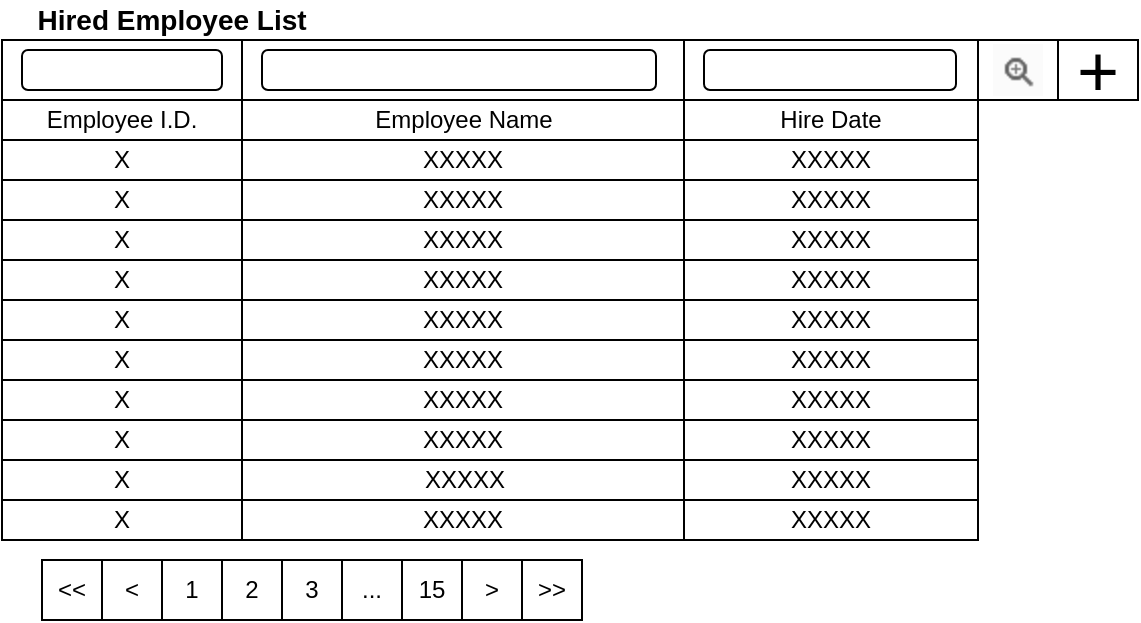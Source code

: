 <mxfile version="12.4.2" type="device" pages="1"><diagram id="bL0WwkCuKKonCKTU5HaB" name="Page-1"><mxGraphModel dx="1086" dy="494" grid="0" gridSize="10" guides="1" tooltips="1" connect="1" arrows="1" fold="1" page="0" pageScale="1" pageWidth="850" pageHeight="1100" math="0" shadow="0"><root><mxCell id="0"/><mxCell id="1" parent="0"/><mxCell id="B8XnHveXFob2aplnVtOJ-1" value="Employee Name" style="rounded=0;whiteSpace=wrap;html=1;" parent="1" vertex="1"><mxGeometry x="240" y="90" width="222" height="20" as="geometry"/></mxCell><mxCell id="B8XnHveXFob2aplnVtOJ-2" value="Employee I.D." style="rounded=0;whiteSpace=wrap;html=1;" parent="1" vertex="1"><mxGeometry x="120" y="90" width="120" height="20" as="geometry"/></mxCell><mxCell id="B8XnHveXFob2aplnVtOJ-3" value="Hire Date" style="rounded=0;whiteSpace=wrap;html=1;" parent="1" vertex="1"><mxGeometry x="461" y="90" width="147" height="20" as="geometry"/></mxCell><mxCell id="B8XnHveXFob2aplnVtOJ-8" value="XXXXX" style="rounded=0;whiteSpace=wrap;html=1;" parent="1" vertex="1"><mxGeometry x="240" y="110" width="221" height="20" as="geometry"/></mxCell><mxCell id="B8XnHveXFob2aplnVtOJ-9" value="X" style="rounded=0;whiteSpace=wrap;html=1;" parent="1" vertex="1"><mxGeometry x="120" y="110" width="120" height="20" as="geometry"/></mxCell><mxCell id="B8XnHveXFob2aplnVtOJ-10" value="XXXXX" style="rounded=0;whiteSpace=wrap;html=1;" parent="1" vertex="1"><mxGeometry x="461" y="110" width="147" height="20" as="geometry"/></mxCell><mxCell id="B8XnHveXFob2aplnVtOJ-22" value="" style="rounded=0;whiteSpace=wrap;html=1;" parent="1" vertex="1"><mxGeometry x="240" y="60" width="222" height="30" as="geometry"/></mxCell><mxCell id="B8XnHveXFob2aplnVtOJ-23" value="" style="rounded=0;whiteSpace=wrap;html=1;" parent="1" vertex="1"><mxGeometry x="120" y="60" width="120" height="30" as="geometry"/></mxCell><mxCell id="B8XnHveXFob2aplnVtOJ-24" value="" style="rounded=0;whiteSpace=wrap;html=1;" parent="1" vertex="1"><mxGeometry x="461" y="60" width="147" height="30" as="geometry"/></mxCell><mxCell id="B8XnHveXFob2aplnVtOJ-29" value="" style="rounded=1;whiteSpace=wrap;html=1;" parent="1" vertex="1"><mxGeometry x="130" y="65" width="100" height="20" as="geometry"/></mxCell><mxCell id="B8XnHveXFob2aplnVtOJ-30" value="" style="rounded=1;whiteSpace=wrap;html=1;" parent="1" vertex="1"><mxGeometry x="250" y="65" width="197" height="20" as="geometry"/></mxCell><mxCell id="B8XnHveXFob2aplnVtOJ-31" value="" style="rounded=1;whiteSpace=wrap;html=1;" parent="1" vertex="1"><mxGeometry x="471" y="65" width="126" height="20" as="geometry"/></mxCell><mxCell id="B8XnHveXFob2aplnVtOJ-37" value="" style="rounded=0;whiteSpace=wrap;html=1;" parent="1" vertex="1"><mxGeometry x="608" y="60" width="40" height="30" as="geometry"/></mxCell><mxCell id="B8XnHveXFob2aplnVtOJ-39" value="" style="shape=image;verticalLabelPosition=bottom;labelBackgroundColor=#ffffff;verticalAlign=top;aspect=fixed;imageAspect=0;image=data:image/png,iVBORw0KGgoAAAANSUhEUgAAABkAAAAaCAYAAABCfffNAAABA0lEQVRIDe1Uyw2EIBDFzbah1diBVdCCJ0+2YBV2YDeUwWE3j+QRJA6fqHvYOAfnw/CeMww01tqPulleN+M7+Iekqsv/0653Sd3zPCtjjE9t21aN4+j9nNHk7onWWsRYlkVcCxeSJCTo+14Nw+D3reuqtm1zfgmRePBoESQkmKbJxUCIOIR5zhE+IgnPIKwgxGCceeFabBcdPCvAZtrUMeCRX0UC4BpwEortwphCcMhHwjjzjnIY+8l0JUnwJxxj/lWsSy6m2C6C4R7ELYHPOKYrN8bZSkgmaT45qYqylUjgjOMNA0GqotMkICNR13Xk3unT7dqhCc4llQjYPvyQ+FaUGF+07G3bLn+P1AAAAABJRU5ErkJggg==;" parent="1" vertex="1"><mxGeometry x="615.5" y="62" width="25" height="26" as="geometry"/></mxCell><mxCell id="B8XnHveXFob2aplnVtOJ-47" value="XXXXX" style="rounded=0;whiteSpace=wrap;html=1;" parent="1" vertex="1"><mxGeometry x="240" y="130" width="221" height="20" as="geometry"/></mxCell><mxCell id="B8XnHveXFob2aplnVtOJ-48" value="X" style="rounded=0;whiteSpace=wrap;html=1;" parent="1" vertex="1"><mxGeometry x="120" y="130" width="120" height="20" as="geometry"/></mxCell><mxCell id="B8XnHveXFob2aplnVtOJ-49" value="XXXXX" style="rounded=0;whiteSpace=wrap;html=1;" parent="1" vertex="1"><mxGeometry x="461" y="130" width="147" height="20" as="geometry"/></mxCell><mxCell id="B8XnHveXFob2aplnVtOJ-54" value="XXXXX" style="rounded=0;whiteSpace=wrap;html=1;" parent="1" vertex="1"><mxGeometry x="240" y="150" width="221" height="20" as="geometry"/></mxCell><mxCell id="B8XnHveXFob2aplnVtOJ-55" value="X" style="rounded=0;whiteSpace=wrap;html=1;" parent="1" vertex="1"><mxGeometry x="120" y="150" width="120" height="20" as="geometry"/></mxCell><mxCell id="B8XnHveXFob2aplnVtOJ-56" value="XXXXX" style="rounded=0;whiteSpace=wrap;html=1;" parent="1" vertex="1"><mxGeometry x="461" y="150" width="147" height="20" as="geometry"/></mxCell><mxCell id="B8XnHveXFob2aplnVtOJ-61" value="XXXXX" style="rounded=0;whiteSpace=wrap;html=1;" parent="1" vertex="1"><mxGeometry x="240" y="170" width="221" height="20" as="geometry"/></mxCell><mxCell id="B8XnHveXFob2aplnVtOJ-62" value="X" style="rounded=0;whiteSpace=wrap;html=1;" parent="1" vertex="1"><mxGeometry x="120" y="170" width="120" height="20" as="geometry"/></mxCell><mxCell id="B8XnHveXFob2aplnVtOJ-63" value="XXXXX" style="rounded=0;whiteSpace=wrap;html=1;" parent="1" vertex="1"><mxGeometry x="461" y="170" width="147" height="20" as="geometry"/></mxCell><mxCell id="B8XnHveXFob2aplnVtOJ-68" value="XXXXX" style="rounded=0;whiteSpace=wrap;html=1;" parent="1" vertex="1"><mxGeometry x="240" y="190" width="221" height="20" as="geometry"/></mxCell><mxCell id="B8XnHveXFob2aplnVtOJ-69" value="X" style="rounded=0;whiteSpace=wrap;html=1;" parent="1" vertex="1"><mxGeometry x="120" y="190" width="120" height="20" as="geometry"/></mxCell><mxCell id="B8XnHveXFob2aplnVtOJ-70" value="XXXXX" style="rounded=0;whiteSpace=wrap;html=1;" parent="1" vertex="1"><mxGeometry x="461" y="190" width="147" height="20" as="geometry"/></mxCell><mxCell id="B8XnHveXFob2aplnVtOJ-83" value="XXXXX" style="rounded=0;whiteSpace=wrap;html=1;" parent="1" vertex="1"><mxGeometry x="240" y="210" width="221" height="20" as="geometry"/></mxCell><mxCell id="B8XnHveXFob2aplnVtOJ-84" value="X" style="rounded=0;whiteSpace=wrap;html=1;" parent="1" vertex="1"><mxGeometry x="120" y="210" width="120" height="20" as="geometry"/></mxCell><mxCell id="B8XnHveXFob2aplnVtOJ-85" value="XXXXX" style="rounded=0;whiteSpace=wrap;html=1;" parent="1" vertex="1"><mxGeometry x="461" y="210" width="147" height="20" as="geometry"/></mxCell><mxCell id="B8XnHveXFob2aplnVtOJ-90" value="XXXXX" style="rounded=0;whiteSpace=wrap;html=1;" parent="1" vertex="1"><mxGeometry x="240" y="230" width="221" height="20" as="geometry"/></mxCell><mxCell id="B8XnHveXFob2aplnVtOJ-91" value="X" style="rounded=0;whiteSpace=wrap;html=1;" parent="1" vertex="1"><mxGeometry x="120" y="230" width="120" height="20" as="geometry"/></mxCell><mxCell id="B8XnHveXFob2aplnVtOJ-92" value="XXXXX" style="rounded=0;whiteSpace=wrap;html=1;" parent="1" vertex="1"><mxGeometry x="461" y="230" width="147" height="20" as="geometry"/></mxCell><mxCell id="B8XnHveXFob2aplnVtOJ-97" value="XXXXX" style="rounded=0;whiteSpace=wrap;html=1;" parent="1" vertex="1"><mxGeometry x="240" y="250" width="221" height="20" as="geometry"/></mxCell><mxCell id="B8XnHveXFob2aplnVtOJ-98" value="X" style="rounded=0;whiteSpace=wrap;html=1;" parent="1" vertex="1"><mxGeometry x="120" y="250" width="120" height="20" as="geometry"/></mxCell><mxCell id="B8XnHveXFob2aplnVtOJ-99" value="XXXXX" style="rounded=0;whiteSpace=wrap;html=1;" parent="1" vertex="1"><mxGeometry x="461" y="250" width="147" height="20" as="geometry"/></mxCell><mxCell id="B8XnHveXFob2aplnVtOJ-104" value="XXXXX" style="rounded=0;whiteSpace=wrap;html=1;" parent="1" vertex="1"><mxGeometry x="240" y="270" width="223" height="20" as="geometry"/></mxCell><mxCell id="B8XnHveXFob2aplnVtOJ-105" value="X" style="rounded=0;whiteSpace=wrap;html=1;" parent="1" vertex="1"><mxGeometry x="120" y="270" width="120" height="20" as="geometry"/></mxCell><mxCell id="B8XnHveXFob2aplnVtOJ-106" value="XXXXX" style="rounded=0;whiteSpace=wrap;html=1;" parent="1" vertex="1"><mxGeometry x="461" y="270" width="147" height="20" as="geometry"/></mxCell><mxCell id="B8XnHveXFob2aplnVtOJ-111" value="XXXXX" style="rounded=0;whiteSpace=wrap;html=1;" parent="1" vertex="1"><mxGeometry x="240" y="290" width="221" height="20" as="geometry"/></mxCell><mxCell id="B8XnHveXFob2aplnVtOJ-112" value="X" style="rounded=0;whiteSpace=wrap;html=1;" parent="1" vertex="1"><mxGeometry x="120" y="290" width="120" height="20" as="geometry"/></mxCell><mxCell id="B8XnHveXFob2aplnVtOJ-113" value="XXXXX" style="rounded=0;whiteSpace=wrap;html=1;" parent="1" vertex="1"><mxGeometry x="461" y="290" width="147" height="20" as="geometry"/></mxCell><mxCell id="B8XnHveXFob2aplnVtOJ-118" value="&amp;lt;&amp;lt;" style="whiteSpace=wrap;html=1;aspect=fixed;" parent="1" vertex="1"><mxGeometry x="140" y="320" width="30" height="30" as="geometry"/></mxCell><mxCell id="B8XnHveXFob2aplnVtOJ-119" value="&amp;lt;" style="whiteSpace=wrap;html=1;aspect=fixed;" parent="1" vertex="1"><mxGeometry x="170" y="320" width="30" height="30" as="geometry"/></mxCell><mxCell id="B8XnHveXFob2aplnVtOJ-120" value="1" style="whiteSpace=wrap;html=1;aspect=fixed;" parent="1" vertex="1"><mxGeometry x="200" y="320" width="30" height="30" as="geometry"/></mxCell><mxCell id="B8XnHveXFob2aplnVtOJ-121" value="2" style="whiteSpace=wrap;html=1;aspect=fixed;" parent="1" vertex="1"><mxGeometry x="230" y="320" width="30" height="30" as="geometry"/></mxCell><mxCell id="B8XnHveXFob2aplnVtOJ-122" value="3" style="whiteSpace=wrap;html=1;aspect=fixed;" parent="1" vertex="1"><mxGeometry x="260" y="320" width="30" height="30" as="geometry"/></mxCell><mxCell id="B8XnHveXFob2aplnVtOJ-123" value="..." style="whiteSpace=wrap;html=1;aspect=fixed;" parent="1" vertex="1"><mxGeometry x="290" y="320" width="30" height="30" as="geometry"/></mxCell><mxCell id="B8XnHveXFob2aplnVtOJ-124" value="15" style="whiteSpace=wrap;html=1;aspect=fixed;" parent="1" vertex="1"><mxGeometry x="320" y="320" width="30" height="30" as="geometry"/></mxCell><mxCell id="B8XnHveXFob2aplnVtOJ-125" value="&lt;span style=&quot;font-size: 14px&quot;&gt;&lt;b&gt;Hired Employee List&lt;/b&gt;&lt;/span&gt;" style="text;html=1;strokeColor=none;fillColor=none;align=center;verticalAlign=middle;whiteSpace=wrap;rounded=0;" parent="1" vertex="1"><mxGeometry x="120" y="40" width="170" height="20" as="geometry"/></mxCell><mxCell id="B8XnHveXFob2aplnVtOJ-127" value="&amp;gt;" style="whiteSpace=wrap;html=1;aspect=fixed;" parent="1" vertex="1"><mxGeometry x="350" y="320" width="30" height="30" as="geometry"/></mxCell><mxCell id="B8XnHveXFob2aplnVtOJ-128" value="&amp;gt;&amp;gt;" style="whiteSpace=wrap;html=1;aspect=fixed;" parent="1" vertex="1"><mxGeometry x="380" y="320" width="30" height="30" as="geometry"/></mxCell><mxCell id="3nHQ1I-ev7bmTNXEDP1s-2" value="&lt;font style=&quot;font-size: 36px&quot;&gt;+&lt;/font&gt;" style="rounded=0;whiteSpace=wrap;html=1;" vertex="1" parent="1"><mxGeometry x="648" y="60" width="40" height="30" as="geometry"/></mxCell></root></mxGraphModel></diagram></mxfile>